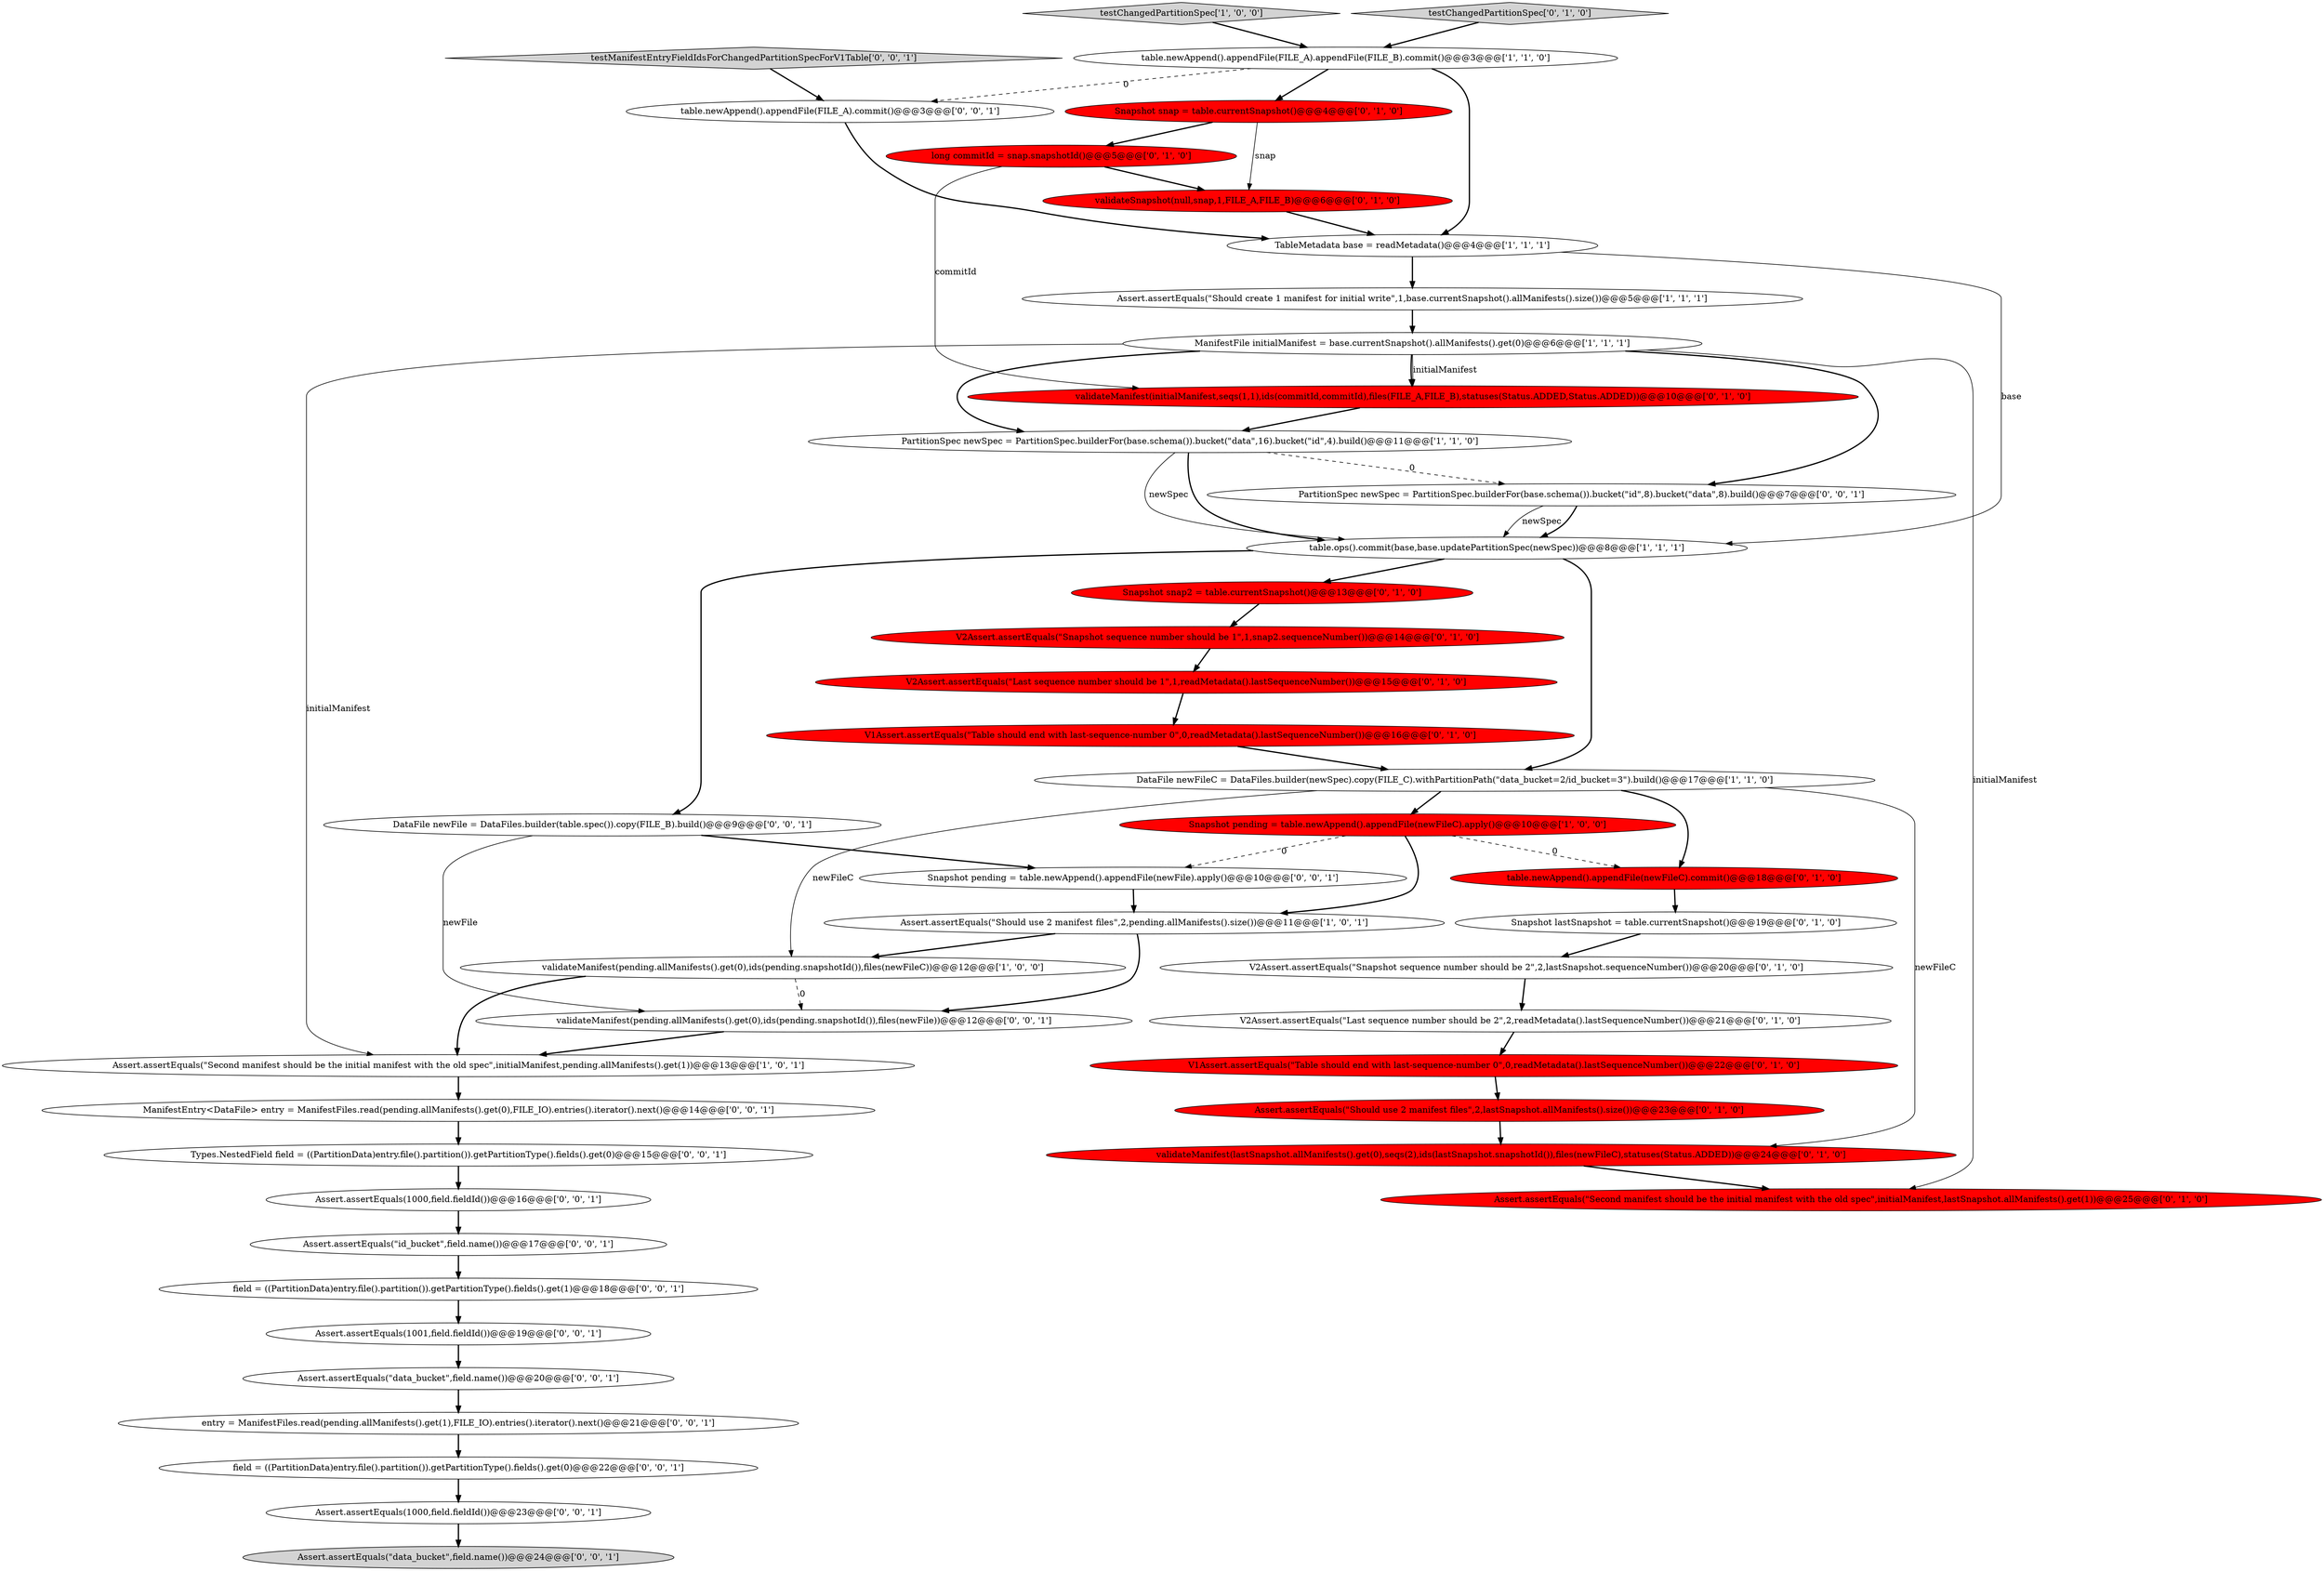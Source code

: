 digraph {
14 [style = filled, label = "validateManifest(lastSnapshot.allManifests().get(0),seqs(2),ids(lastSnapshot.snapshotId()),files(newFileC),statuses(Status.ADDED))@@@24@@@['0', '1', '0']", fillcolor = red, shape = ellipse image = "AAA1AAABBB2BBB"];
45 [style = filled, label = "validateManifest(pending.allManifests().get(0),ids(pending.snapshotId()),files(newFile))@@@12@@@['0', '0', '1']", fillcolor = white, shape = ellipse image = "AAA0AAABBB3BBB"];
21 [style = filled, label = "validateSnapshot(null,snap,1,FILE_A,FILE_B)@@@6@@@['0', '1', '0']", fillcolor = red, shape = ellipse image = "AAA1AAABBB2BBB"];
41 [style = filled, label = "entry = ManifestFiles.read(pending.allManifests().get(1),FILE_IO).entries().iterator().next()@@@21@@@['0', '0', '1']", fillcolor = white, shape = ellipse image = "AAA0AAABBB3BBB"];
34 [style = filled, label = "PartitionSpec newSpec = PartitionSpec.builderFor(base.schema()).bucket(\"id\",8).bucket(\"data\",8).build()@@@7@@@['0', '0', '1']", fillcolor = white, shape = ellipse image = "AAA0AAABBB3BBB"];
5 [style = filled, label = "ManifestFile initialManifest = base.currentSnapshot().allManifests().get(0)@@@6@@@['1', '1', '1']", fillcolor = white, shape = ellipse image = "AAA0AAABBB1BBB"];
24 [style = filled, label = "Snapshot snap2 = table.currentSnapshot()@@@13@@@['0', '1', '0']", fillcolor = red, shape = ellipse image = "AAA1AAABBB2BBB"];
26 [style = filled, label = "V2Assert.assertEquals(\"Snapshot sequence number should be 2\",2,lastSnapshot.sequenceNumber())@@@20@@@['0', '1', '0']", fillcolor = white, shape = ellipse image = "AAA0AAABBB2BBB"];
36 [style = filled, label = "Types.NestedField field = ((PartitionData)entry.file().partition()).getPartitionType().fields().get(0)@@@15@@@['0', '0', '1']", fillcolor = white, shape = ellipse image = "AAA0AAABBB3BBB"];
42 [style = filled, label = "field = ((PartitionData)entry.file().partition()).getPartitionType().fields().get(1)@@@18@@@['0', '0', '1']", fillcolor = white, shape = ellipse image = "AAA0AAABBB3BBB"];
28 [style = filled, label = "Assert.assertEquals(\"Second manifest should be the initial manifest with the old spec\",initialManifest,lastSnapshot.allManifests().get(1))@@@25@@@['0', '1', '0']", fillcolor = red, shape = ellipse image = "AAA1AAABBB2BBB"];
4 [style = filled, label = "Assert.assertEquals(\"Should use 2 manifest files\",2,pending.allManifests().size())@@@11@@@['1', '0', '1']", fillcolor = white, shape = ellipse image = "AAA0AAABBB1BBB"];
10 [style = filled, label = "testChangedPartitionSpec['1', '0', '0']", fillcolor = lightgray, shape = diamond image = "AAA0AAABBB1BBB"];
0 [style = filled, label = "validateManifest(pending.allManifests().get(0),ids(pending.snapshotId()),files(newFileC))@@@12@@@['1', '0', '0']", fillcolor = white, shape = ellipse image = "AAA0AAABBB1BBB"];
20 [style = filled, label = "V1Assert.assertEquals(\"Table should end with last-sequence-number 0\",0,readMetadata().lastSequenceNumber())@@@22@@@['0', '1', '0']", fillcolor = red, shape = ellipse image = "AAA1AAABBB2BBB"];
44 [style = filled, label = "Assert.assertEquals(\"data_bucket\",field.name())@@@20@@@['0', '0', '1']", fillcolor = white, shape = ellipse image = "AAA0AAABBB3BBB"];
6 [style = filled, label = "Assert.assertEquals(\"Should create 1 manifest for initial write\",1,base.currentSnapshot().allManifests().size())@@@5@@@['1', '1', '1']", fillcolor = white, shape = ellipse image = "AAA0AAABBB1BBB"];
29 [style = filled, label = "table.newAppend().appendFile(FILE_A).commit()@@@3@@@['0', '0', '1']", fillcolor = white, shape = ellipse image = "AAA0AAABBB3BBB"];
18 [style = filled, label = "table.newAppend().appendFile(newFileC).commit()@@@18@@@['0', '1', '0']", fillcolor = red, shape = ellipse image = "AAA1AAABBB2BBB"];
11 [style = filled, label = "table.ops().commit(base,base.updatePartitionSpec(newSpec))@@@8@@@['1', '1', '1']", fillcolor = white, shape = ellipse image = "AAA0AAABBB1BBB"];
1 [style = filled, label = "Assert.assertEquals(\"Second manifest should be the initial manifest with the old spec\",initialManifest,pending.allManifests().get(1))@@@13@@@['1', '0', '1']", fillcolor = white, shape = ellipse image = "AAA0AAABBB1BBB"];
13 [style = filled, label = "V1Assert.assertEquals(\"Table should end with last-sequence-number 0\",0,readMetadata().lastSequenceNumber())@@@16@@@['0', '1', '0']", fillcolor = red, shape = ellipse image = "AAA1AAABBB2BBB"];
9 [style = filled, label = "TableMetadata base = readMetadata()@@@4@@@['1', '1', '1']", fillcolor = white, shape = ellipse image = "AAA0AAABBB1BBB"];
27 [style = filled, label = "long commitId = snap.snapshotId()@@@5@@@['0', '1', '0']", fillcolor = red, shape = ellipse image = "AAA1AAABBB2BBB"];
35 [style = filled, label = "Snapshot pending = table.newAppend().appendFile(newFile).apply()@@@10@@@['0', '0', '1']", fillcolor = white, shape = ellipse image = "AAA0AAABBB3BBB"];
12 [style = filled, label = "testChangedPartitionSpec['0', '1', '0']", fillcolor = lightgray, shape = diamond image = "AAA0AAABBB2BBB"];
22 [style = filled, label = "V2Assert.assertEquals(\"Snapshot sequence number should be 1\",1,snap2.sequenceNumber())@@@14@@@['0', '1', '0']", fillcolor = red, shape = ellipse image = "AAA1AAABBB2BBB"];
23 [style = filled, label = "Assert.assertEquals(\"Should use 2 manifest files\",2,lastSnapshot.allManifests().size())@@@23@@@['0', '1', '0']", fillcolor = red, shape = ellipse image = "AAA1AAABBB2BBB"];
37 [style = filled, label = "Assert.assertEquals(\"id_bucket\",field.name())@@@17@@@['0', '0', '1']", fillcolor = white, shape = ellipse image = "AAA0AAABBB3BBB"];
40 [style = filled, label = "field = ((PartitionData)entry.file().partition()).getPartitionType().fields().get(0)@@@22@@@['0', '0', '1']", fillcolor = white, shape = ellipse image = "AAA0AAABBB3BBB"];
8 [style = filled, label = "Snapshot pending = table.newAppend().appendFile(newFileC).apply()@@@10@@@['1', '0', '0']", fillcolor = red, shape = ellipse image = "AAA1AAABBB1BBB"];
19 [style = filled, label = "V2Assert.assertEquals(\"Last sequence number should be 2\",2,readMetadata().lastSequenceNumber())@@@21@@@['0', '1', '0']", fillcolor = white, shape = ellipse image = "AAA0AAABBB2BBB"];
16 [style = filled, label = "V2Assert.assertEquals(\"Last sequence number should be 1\",1,readMetadata().lastSequenceNumber())@@@15@@@['0', '1', '0']", fillcolor = red, shape = ellipse image = "AAA1AAABBB2BBB"];
39 [style = filled, label = "Assert.assertEquals(\"data_bucket\",field.name())@@@24@@@['0', '0', '1']", fillcolor = lightgray, shape = ellipse image = "AAA0AAABBB3BBB"];
33 [style = filled, label = "Assert.assertEquals(1001,field.fieldId())@@@19@@@['0', '0', '1']", fillcolor = white, shape = ellipse image = "AAA0AAABBB3BBB"];
17 [style = filled, label = "Snapshot lastSnapshot = table.currentSnapshot()@@@19@@@['0', '1', '0']", fillcolor = white, shape = ellipse image = "AAA0AAABBB2BBB"];
32 [style = filled, label = "Assert.assertEquals(1000,field.fieldId())@@@23@@@['0', '0', '1']", fillcolor = white, shape = ellipse image = "AAA0AAABBB3BBB"];
43 [style = filled, label = "testManifestEntryFieldIdsForChangedPartitionSpecForV1Table['0', '0', '1']", fillcolor = lightgray, shape = diamond image = "AAA0AAABBB3BBB"];
25 [style = filled, label = "validateManifest(initialManifest,seqs(1,1),ids(commitId,commitId),files(FILE_A,FILE_B),statuses(Status.ADDED,Status.ADDED))@@@10@@@['0', '1', '0']", fillcolor = red, shape = ellipse image = "AAA1AAABBB2BBB"];
15 [style = filled, label = "Snapshot snap = table.currentSnapshot()@@@4@@@['0', '1', '0']", fillcolor = red, shape = ellipse image = "AAA1AAABBB2BBB"];
31 [style = filled, label = "DataFile newFile = DataFiles.builder(table.spec()).copy(FILE_B).build()@@@9@@@['0', '0', '1']", fillcolor = white, shape = ellipse image = "AAA0AAABBB3BBB"];
38 [style = filled, label = "ManifestEntry<DataFile> entry = ManifestFiles.read(pending.allManifests().get(0),FILE_IO).entries().iterator().next()@@@14@@@['0', '0', '1']", fillcolor = white, shape = ellipse image = "AAA0AAABBB3BBB"];
2 [style = filled, label = "DataFile newFileC = DataFiles.builder(newSpec).copy(FILE_C).withPartitionPath(\"data_bucket=2/id_bucket=3\").build()@@@17@@@['1', '1', '0']", fillcolor = white, shape = ellipse image = "AAA0AAABBB1BBB"];
3 [style = filled, label = "PartitionSpec newSpec = PartitionSpec.builderFor(base.schema()).bucket(\"data\",16).bucket(\"id\",4).build()@@@11@@@['1', '1', '0']", fillcolor = white, shape = ellipse image = "AAA0AAABBB1BBB"];
30 [style = filled, label = "Assert.assertEquals(1000,field.fieldId())@@@16@@@['0', '0', '1']", fillcolor = white, shape = ellipse image = "AAA0AAABBB3BBB"];
7 [style = filled, label = "table.newAppend().appendFile(FILE_A).appendFile(FILE_B).commit()@@@3@@@['1', '1', '0']", fillcolor = white, shape = ellipse image = "AAA0AAABBB1BBB"];
5->3 [style = bold, label=""];
16->13 [style = bold, label=""];
17->26 [style = bold, label=""];
15->21 [style = solid, label="snap"];
5->28 [style = solid, label="initialManifest"];
27->25 [style = solid, label="commitId"];
22->16 [style = bold, label=""];
5->1 [style = solid, label="initialManifest"];
19->20 [style = bold, label=""];
29->9 [style = bold, label=""];
25->3 [style = bold, label=""];
34->11 [style = solid, label="newSpec"];
8->35 [style = dashed, label="0"];
3->11 [style = bold, label=""];
18->17 [style = bold, label=""];
2->18 [style = bold, label=""];
38->36 [style = bold, label=""];
14->28 [style = bold, label=""];
42->33 [style = bold, label=""];
2->0 [style = solid, label="newFileC"];
3->11 [style = solid, label="newSpec"];
1->38 [style = bold, label=""];
30->37 [style = bold, label=""];
26->19 [style = bold, label=""];
11->24 [style = bold, label=""];
24->22 [style = bold, label=""];
10->7 [style = bold, label=""];
35->4 [style = bold, label=""];
11->2 [style = bold, label=""];
12->7 [style = bold, label=""];
5->25 [style = bold, label=""];
34->11 [style = bold, label=""];
4->0 [style = bold, label=""];
9->6 [style = bold, label=""];
5->34 [style = bold, label=""];
23->14 [style = bold, label=""];
45->1 [style = bold, label=""];
7->9 [style = bold, label=""];
4->45 [style = bold, label=""];
11->31 [style = bold, label=""];
5->25 [style = solid, label="initialManifest"];
6->5 [style = bold, label=""];
36->30 [style = bold, label=""];
21->9 [style = bold, label=""];
3->34 [style = dashed, label="0"];
20->23 [style = bold, label=""];
31->35 [style = bold, label=""];
41->40 [style = bold, label=""];
0->1 [style = bold, label=""];
44->41 [style = bold, label=""];
40->32 [style = bold, label=""];
7->15 [style = bold, label=""];
43->29 [style = bold, label=""];
2->14 [style = solid, label="newFileC"];
32->39 [style = bold, label=""];
8->18 [style = dashed, label="0"];
7->29 [style = dashed, label="0"];
8->4 [style = bold, label=""];
31->45 [style = solid, label="newFile"];
15->27 [style = bold, label=""];
27->21 [style = bold, label=""];
33->44 [style = bold, label=""];
9->11 [style = solid, label="base"];
37->42 [style = bold, label=""];
2->8 [style = bold, label=""];
0->45 [style = dashed, label="0"];
13->2 [style = bold, label=""];
}
